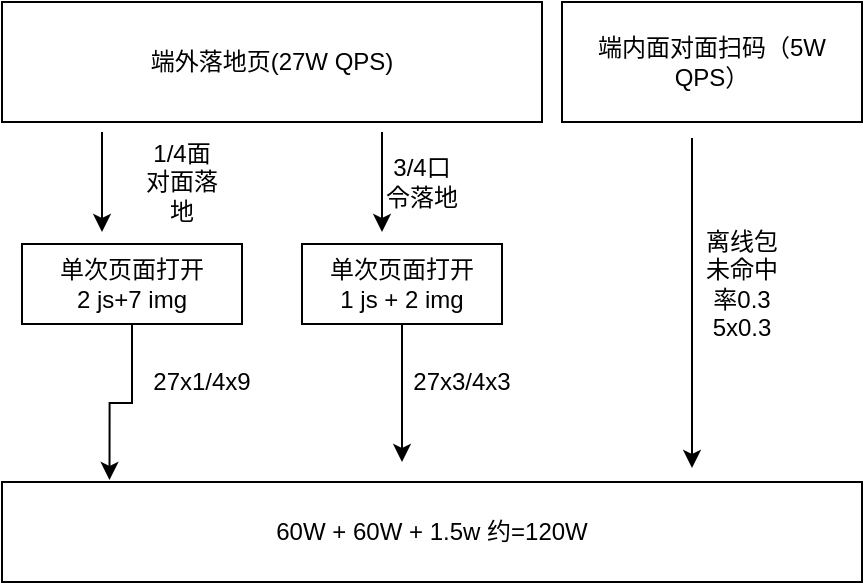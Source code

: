 <mxfile version="14.1.2" type="github">
  <diagram id="Pb91AJEcCKtHKrfEgwHZ" name="Page-1">
    <mxGraphModel dx="2066" dy="1010" grid="1" gridSize="10" guides="1" tooltips="1" connect="1" arrows="1" fold="1" page="1" pageScale="1" pageWidth="827" pageHeight="1169" math="0" shadow="0">
      <root>
        <mxCell id="0" />
        <mxCell id="1" parent="0" />
        <mxCell id="QtQmmjvceqi4p0mBBwAT-1" value="端外落地页(27W QPS)" style="rounded=0;whiteSpace=wrap;html=1;" vertex="1" parent="1">
          <mxGeometry x="120" y="90" width="270" height="60" as="geometry" />
        </mxCell>
        <mxCell id="QtQmmjvceqi4p0mBBwAT-2" value="" style="endArrow=classic;html=1;" edge="1" parent="1">
          <mxGeometry width="50" height="50" relative="1" as="geometry">
            <mxPoint x="170" y="155" as="sourcePoint" />
            <mxPoint x="170" y="205" as="targetPoint" />
          </mxGeometry>
        </mxCell>
        <mxCell id="QtQmmjvceqi4p0mBBwAT-3" value="1/4面对面落地" style="text;html=1;strokeColor=none;fillColor=none;align=center;verticalAlign=middle;whiteSpace=wrap;rounded=0;" vertex="1" parent="1">
          <mxGeometry x="190" y="170" width="40" height="20" as="geometry" />
        </mxCell>
        <mxCell id="QtQmmjvceqi4p0mBBwAT-4" value="3/4口令落地" style="text;html=1;strokeColor=none;fillColor=none;align=center;verticalAlign=middle;whiteSpace=wrap;rounded=0;" vertex="1" parent="1">
          <mxGeometry x="310" y="170" width="40" height="20" as="geometry" />
        </mxCell>
        <mxCell id="QtQmmjvceqi4p0mBBwAT-5" value="" style="endArrow=classic;html=1;" edge="1" parent="1">
          <mxGeometry width="50" height="50" relative="1" as="geometry">
            <mxPoint x="310" y="155" as="sourcePoint" />
            <mxPoint x="310" y="205" as="targetPoint" />
          </mxGeometry>
        </mxCell>
        <mxCell id="QtQmmjvceqi4p0mBBwAT-12" style="edgeStyle=orthogonalEdgeStyle;rounded=0;orthogonalLoop=1;jettySize=auto;html=1;entryX=0.125;entryY=-0.02;entryDx=0;entryDy=0;entryPerimeter=0;" edge="1" parent="1" source="QtQmmjvceqi4p0mBBwAT-8" target="QtQmmjvceqi4p0mBBwAT-16">
          <mxGeometry relative="1" as="geometry">
            <mxPoint x="165" y="330" as="targetPoint" />
          </mxGeometry>
        </mxCell>
        <mxCell id="QtQmmjvceqi4p0mBBwAT-8" value="单次页面打开&lt;br&gt;2 js+7 img&lt;span style=&quot;color: rgba(0 , 0 , 0 , 0) ; font-family: monospace ; font-size: 0px&quot;&gt;%3CmxGraphModel%3E%3Croot%3E%3CmxCell%20id%3D%220%22%2F%3E%3CmxCell%20id%3D%221%22%20parent%3D%220%22%2F%3E%3CmxCell%20id%3D%222%22%20value%3D%22%22%20style%3D%22endArrow%3Dclassic%3Bhtml%3D1%3B%22%20edge%3D%221%22%20parent%3D%221%22%3E%3CmxGeometry%20width%3D%2250%22%20height%3D%2250%22%20relative%3D%221%22%20as%3D%22geometry%22%3E%3CmxPoint%20x%3D%22150%22%20y%3D%22150%22%20as%3D%22sourcePoint%22%2F%3E%3CmxPoint%20x%3D%22150%22%20y%3D%22200%22%20as%3D%22targetPoint%22%2F%3E%3C%2FmxGeometry%3E%3C%2FmxCell%3E%3C%2Froot%3E%3C%2FmxGraphModel%3E&lt;/span&gt;&lt;span style=&quot;color: rgba(0 , 0 , 0 , 0) ; font-family: monospace ; font-size: 0px&quot;&gt;%3CmxGraphModel%3E%3Croot%3E%3CmxCell%20id%3D%220%22%2F%3E%3CmxCell%20id%3D%221%22%20parent%3D%220%22%2F%3E%3CmxCell%20id%3D%222%22%20value%3D%22%22%20style%3D%22endArrow%3Dclassic%3Bhtml%3D1%3B%22%20edge%3D%221%22%20parent%3D%221%22%3E%3CmxGeometry%20width%3D%2250%22%20height%3D%2250%22%20relative%3D%221%22%20as%3D%22geometry%22%3E%3CmxPoint%20x%3D%22150%22%20y%3D%22150%22%20as%3D%22sourcePoint%22%2F%3E%3CmxPoint%20x%3D%22150%22%20y%3D%22200%22%20as%3D%22targetPoint%22%2F%3E%3C%2FmxGeometry%3E%3C%2FmxCell%3E%3C%2Froot%3E%3C%2FmxGraphModel%3E&lt;/span&gt;" style="rounded=0;whiteSpace=wrap;html=1;" vertex="1" parent="1">
          <mxGeometry x="130" y="211" width="110" height="40" as="geometry" />
        </mxCell>
        <mxCell id="QtQmmjvceqi4p0mBBwAT-14" style="edgeStyle=orthogonalEdgeStyle;rounded=0;orthogonalLoop=1;jettySize=auto;html=1;" edge="1" parent="1" source="QtQmmjvceqi4p0mBBwAT-9">
          <mxGeometry relative="1" as="geometry">
            <mxPoint x="320" y="320" as="targetPoint" />
          </mxGeometry>
        </mxCell>
        <mxCell id="QtQmmjvceqi4p0mBBwAT-9" value="单次页面打开&lt;br&gt;1 js + 2 img&lt;span style=&quot;color: rgba(0 , 0 , 0 , 0) ; font-family: monospace ; font-size: 0px&quot;&gt;%3CmxGraphModel%3E%3Croot%3E%3CmxCell%20id%3D%220%22%2F%3E%3CmxCell%20id%3D%221%22%20parent%3D%220%22%2F%3E%3CmxCell%20id%3D%222%22%20value%3D%22%22%20style%3D%22endArrow%3Dclassic%3Bhtml%3D1%3B%22%20edge%3D%221%22%20parent%3D%221%22%3E%3CmxGeometry%20width%3D%2250%22%20height%3D%2250%22%20relative%3D%221%22%20as%3D%22geometry%22%3E%3CmxPoint%20x%3D%22150%22%20y%3D%22150%22%20as%3D%22sourcePoint%22%2F%3E%3CmxPoint%20x%3D%22150%22%20y%3D%22200%22%20as%3D%22targetPoint%22%2F%3E%3C%2FmxGeometry%3E%3C%2FmxCell%3E%3C%2Froot%3E%3C%2FmxGraphModel%3E&lt;/span&gt;&lt;span style=&quot;color: rgba(0 , 0 , 0 , 0) ; font-family: monospace ; font-size: 0px&quot;&gt;%3CmxGraphModel%3E%3Croot%3E%3CmxCell%20id%3D%220%22%2F%3E%3CmxCell%20id%3D%221%22%20parent%3D%220%22%2F%3E%3CmxCell%20id%3D%222%22%20value%3D%22%22%20style%3D%22endArrow%3Dclassic%3Bhtml%3D1%3B%22%20edge%3D%221%22%20parent%3D%221%22%3E%3CmxGeometry%20width%3D%2250%22%20height%3D%2250%22%20relative%3D%221%22%20as%3D%22geometry%22%3E%3CmxPoint%20x%3D%22150%22%20y%3D%22150%22%20as%3D%22sourcePoint%22%2F%3E%3CmxPoint%20x%3D%22150%22%20y%3D%22200%22%20as%3D%22targetPoint%22%2F%3E%3C%2FmxGeometry%3E%3C%2FmxCell%3E%3C%2Froot%3E%3C%2FmxGraphModel%3E&lt;/span&gt;" style="rounded=0;whiteSpace=wrap;html=1;" vertex="1" parent="1">
          <mxGeometry x="270" y="211" width="100" height="40" as="geometry" />
        </mxCell>
        <mxCell id="QtQmmjvceqi4p0mBBwAT-13" value="27x1/4x9" style="text;html=1;strokeColor=none;fillColor=none;align=center;verticalAlign=middle;whiteSpace=wrap;rounded=0;" vertex="1" parent="1">
          <mxGeometry x="200" y="270" width="40" height="20" as="geometry" />
        </mxCell>
        <mxCell id="QtQmmjvceqi4p0mBBwAT-15" value="27x3/4x3" style="text;html=1;strokeColor=none;fillColor=none;align=center;verticalAlign=middle;whiteSpace=wrap;rounded=0;" vertex="1" parent="1">
          <mxGeometry x="330" y="270" width="40" height="20" as="geometry" />
        </mxCell>
        <mxCell id="QtQmmjvceqi4p0mBBwAT-16" value="60W + 60W + 1.5w 约=120W" style="rounded=0;whiteSpace=wrap;html=1;" vertex="1" parent="1">
          <mxGeometry x="120" y="330" width="430" height="50" as="geometry" />
        </mxCell>
        <mxCell id="QtQmmjvceqi4p0mBBwAT-17" value="端内面对面扫码（5W QPS）" style="rounded=0;whiteSpace=wrap;html=1;" vertex="1" parent="1">
          <mxGeometry x="400" y="90" width="150" height="60" as="geometry" />
        </mxCell>
        <mxCell id="QtQmmjvceqi4p0mBBwAT-19" value="离线包未命中率0.3&lt;br&gt;5x0.3" style="text;html=1;strokeColor=none;fillColor=none;align=center;verticalAlign=middle;whiteSpace=wrap;rounded=0;" vertex="1" parent="1">
          <mxGeometry x="470" y="221" width="40" height="20" as="geometry" />
        </mxCell>
        <mxCell id="QtQmmjvceqi4p0mBBwAT-20" value="" style="endArrow=classic;html=1;" edge="1" parent="1">
          <mxGeometry width="50" height="50" relative="1" as="geometry">
            <mxPoint x="465" y="158" as="sourcePoint" />
            <mxPoint x="465" y="323" as="targetPoint" />
          </mxGeometry>
        </mxCell>
      </root>
    </mxGraphModel>
  </diagram>
</mxfile>
